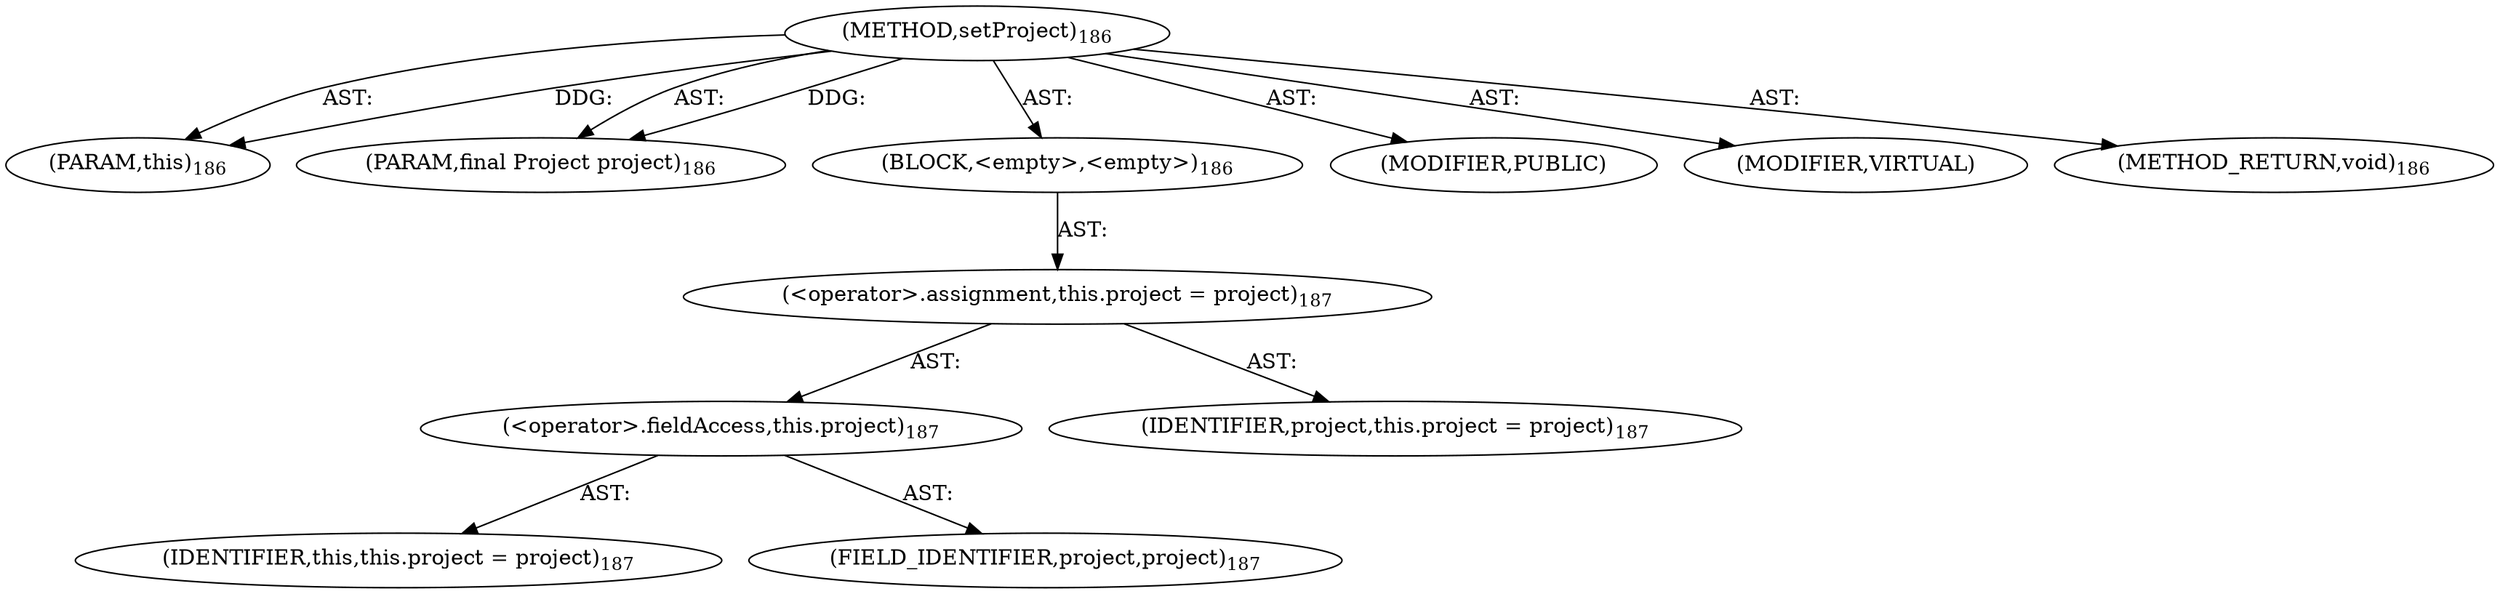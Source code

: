 digraph "setProject" {  
"111669149702" [label = <(METHOD,setProject)<SUB>186</SUB>> ]
"115964116995" [label = <(PARAM,this)<SUB>186</SUB>> ]
"115964117005" [label = <(PARAM,final Project project)<SUB>186</SUB>> ]
"25769803794" [label = <(BLOCK,&lt;empty&gt;,&lt;empty&gt;)<SUB>186</SUB>> ]
"30064771116" [label = <(&lt;operator&gt;.assignment,this.project = project)<SUB>187</SUB>> ]
"30064771117" [label = <(&lt;operator&gt;.fieldAccess,this.project)<SUB>187</SUB>> ]
"68719476739" [label = <(IDENTIFIER,this,this.project = project)<SUB>187</SUB>> ]
"55834574854" [label = <(FIELD_IDENTIFIER,project,project)<SUB>187</SUB>> ]
"68719476779" [label = <(IDENTIFIER,project,this.project = project)<SUB>187</SUB>> ]
"133143986192" [label = <(MODIFIER,PUBLIC)> ]
"133143986193" [label = <(MODIFIER,VIRTUAL)> ]
"128849018886" [label = <(METHOD_RETURN,void)<SUB>186</SUB>> ]
  "111669149702" -> "115964116995"  [ label = "AST: "] 
  "111669149702" -> "115964117005"  [ label = "AST: "] 
  "111669149702" -> "25769803794"  [ label = "AST: "] 
  "111669149702" -> "133143986192"  [ label = "AST: "] 
  "111669149702" -> "133143986193"  [ label = "AST: "] 
  "111669149702" -> "128849018886"  [ label = "AST: "] 
  "25769803794" -> "30064771116"  [ label = "AST: "] 
  "30064771116" -> "30064771117"  [ label = "AST: "] 
  "30064771116" -> "68719476779"  [ label = "AST: "] 
  "30064771117" -> "68719476739"  [ label = "AST: "] 
  "30064771117" -> "55834574854"  [ label = "AST: "] 
  "111669149702" -> "115964116995"  [ label = "DDG: "] 
  "111669149702" -> "115964117005"  [ label = "DDG: "] 
}
